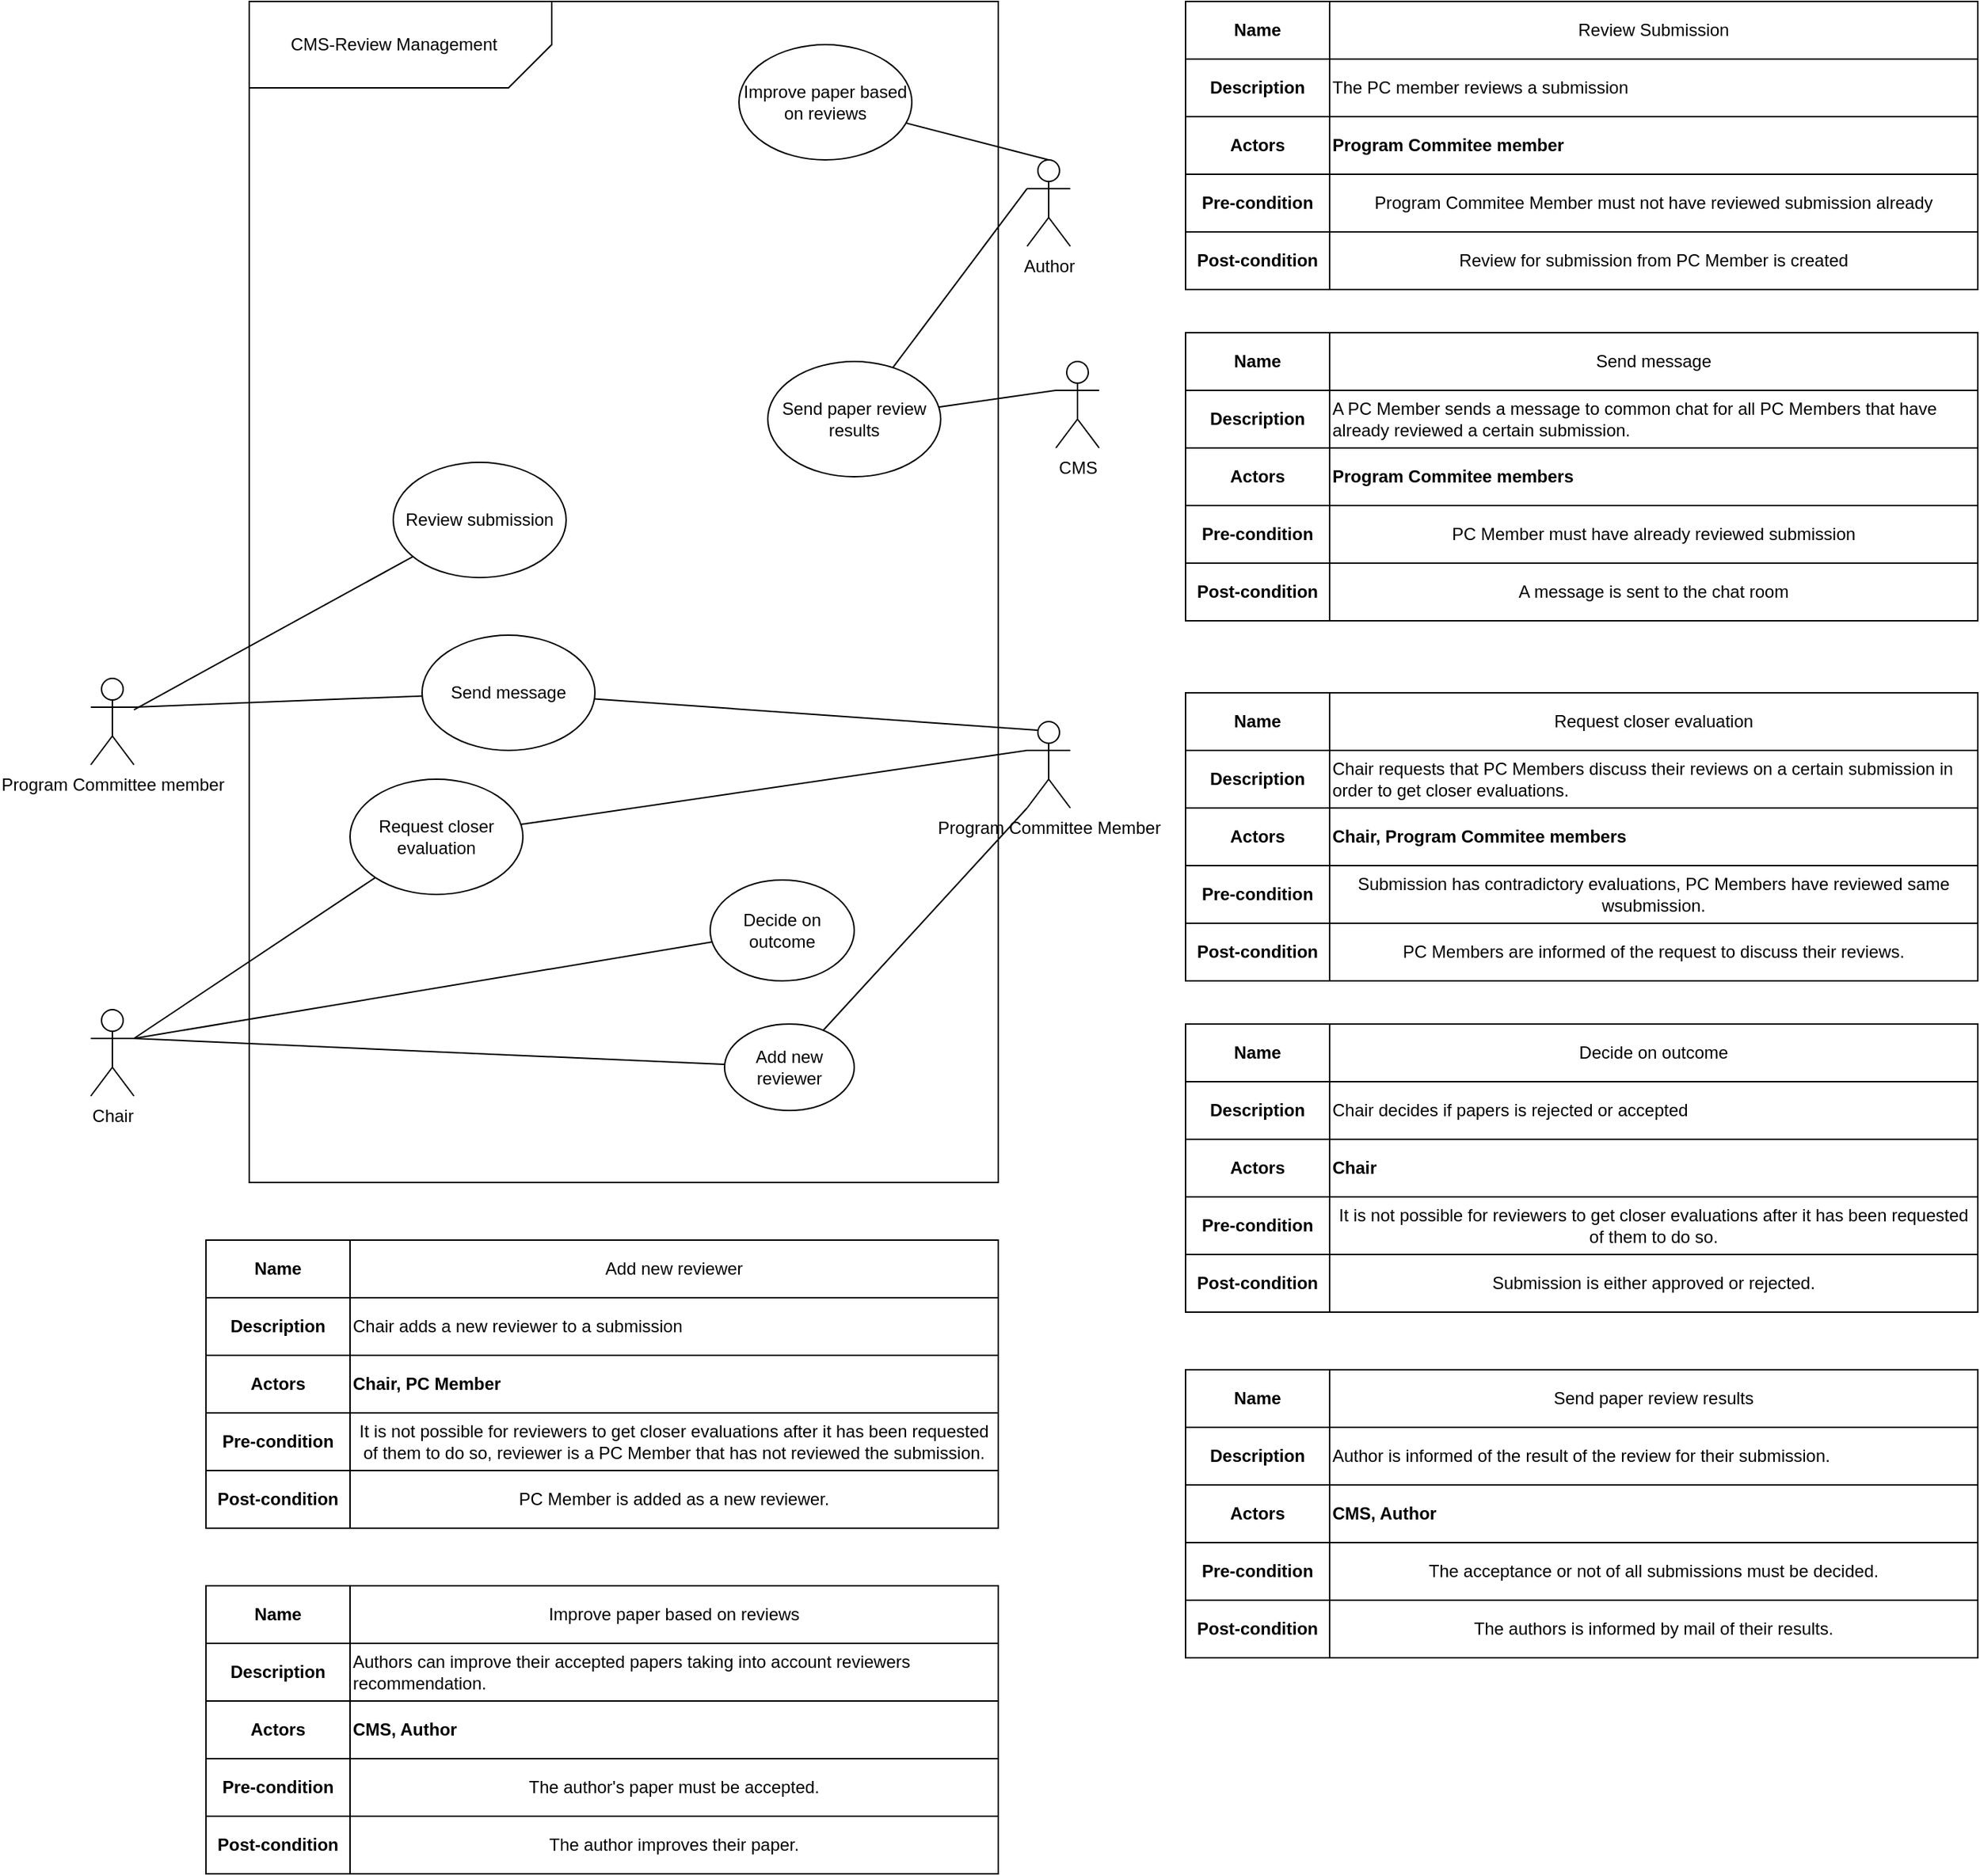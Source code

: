 <mxfile version="14.5.1" type="device"><diagram id="xhvt2LFHJjnRNs5IQC9b" name="Page-1"><mxGraphModel dx="2276" dy="2416" grid="1" gridSize="10" guides="1" tooltips="1" connect="1" arrows="1" fold="1" page="1" pageScale="1" pageWidth="850" pageHeight="1100" math="0" shadow="0"><root><mxCell id="0"/><mxCell id="1" parent="0"/><mxCell id="12" value="" style="rounded=0;whiteSpace=wrap;html=1;" parent="1" vertex="1"><mxGeometry x="220" y="-250" width="520" height="820" as="geometry"/></mxCell><mxCell id="2" value="Chair" style="shape=umlActor;verticalLabelPosition=bottom;verticalAlign=top;html=1;outlineConnect=0;" parent="1" vertex="1"><mxGeometry x="110" y="450" width="30" height="60" as="geometry"/></mxCell><mxCell id="3" value="Program Committee member" style="shape=umlActor;verticalLabelPosition=bottom;verticalAlign=top;html=1;outlineConnect=0;" parent="1" vertex="1"><mxGeometry x="110" y="220" width="30" height="60" as="geometry"/></mxCell><mxCell id="7" value="CMS" style="shape=umlActor;verticalLabelPosition=bottom;verticalAlign=top;html=1;outlineConnect=0;" parent="1" vertex="1"><mxGeometry x="780" width="30" height="60" as="geometry"/></mxCell><mxCell id="16" value="Send paper review results" style="ellipse;whiteSpace=wrap;html=1;fillColor=none;" parent="1" vertex="1"><mxGeometry x="580" width="120" height="80" as="geometry"/></mxCell><mxCell id="18" value="" style="endArrow=none;html=1;entryX=0;entryY=0.333;entryDx=0;entryDy=0;entryPerimeter=0;" parent="1" source="16" target="7" edge="1"><mxGeometry width="50" height="50" relative="1" as="geometry"><mxPoint x="1008.584" y="37.26" as="sourcePoint"/><mxPoint x="910" y="180" as="targetPoint"/></mxGeometry></mxCell><mxCell id="20" value="" style="endArrow=none;html=1;exitX=0;exitY=0.333;exitDx=0;exitDy=0;exitPerimeter=0;" parent="1" source="38" target="16" edge="1"><mxGeometry width="50" height="50" relative="1" as="geometry"><mxPoint x="410" y="540" as="sourcePoint"/><mxPoint x="460" y="490" as="targetPoint"/></mxGeometry></mxCell><mxCell id="27" value="Program Committee Member" style="shape=umlActor;verticalLabelPosition=bottom;verticalAlign=top;html=1;outlineConnect=0;" parent="1" vertex="1"><mxGeometry x="760" y="250" width="30" height="60" as="geometry"/></mxCell><mxCell id="33" value="Decide on outcome" style="ellipse;whiteSpace=wrap;html=1;fillColor=none;" parent="1" vertex="1"><mxGeometry x="540" y="360" width="100" height="70" as="geometry"/></mxCell><mxCell id="34" value="Add new reviewer" style="ellipse;whiteSpace=wrap;html=1;fillColor=none;" parent="1" vertex="1"><mxGeometry x="550" y="460" width="90" height="60" as="geometry"/></mxCell><mxCell id="38" value="Author" style="shape=umlActor;verticalLabelPosition=bottom;verticalAlign=top;html=1;outlineConnect=0;" parent="1" vertex="1"><mxGeometry x="760" y="-140" width="30" height="60" as="geometry"/></mxCell><mxCell id="45" value="" style="endArrow=none;html=1;entryX=0;entryY=1;entryDx=0;entryDy=0;entryPerimeter=0;" parent="1" source="34" target="27" edge="1"><mxGeometry width="50" height="50" relative="1" as="geometry"><mxPoint x="710" y="110" as="sourcePoint"/><mxPoint x="760" y="60" as="targetPoint"/></mxGeometry></mxCell><mxCell id="50" value="Send message" style="ellipse;whiteSpace=wrap;html=1;fillColor=none;" parent="1" vertex="1"><mxGeometry x="340" y="190" width="120" height="80" as="geometry"/></mxCell><mxCell id="51" value="" style="endArrow=none;html=1;entryX=0.25;entryY=0.1;entryDx=0;entryDy=0;entryPerimeter=0;" parent="1" source="50" target="27" edge="1"><mxGeometry width="50" height="50" relative="1" as="geometry"><mxPoint x="460" y="330" as="sourcePoint"/><mxPoint x="510" y="280" as="targetPoint"/></mxGeometry></mxCell><mxCell id="55" value="Review submission" style="ellipse;whiteSpace=wrap;html=1;fillColor=none;" parent="1" vertex="1"><mxGeometry x="320" y="70" width="120" height="80" as="geometry"/></mxCell><mxCell id="85" value="" style="shape=table;html=1;whiteSpace=wrap;startSize=0;container=1;collapsible=0;childLayout=tableLayout;" parent="1" vertex="1"><mxGeometry x="870" y="-250" width="550" height="200" as="geometry"/></mxCell><mxCell id="86" value="" style="shape=partialRectangle;html=1;whiteSpace=wrap;collapsible=0;dropTarget=0;pointerEvents=0;fillColor=none;top=0;left=0;bottom=0;right=0;points=[[0,0.5],[1,0.5]];portConstraint=eastwest;" parent="85" vertex="1"><mxGeometry width="550" height="40" as="geometry"/></mxCell><mxCell id="87" value="&lt;b&gt;Name&lt;/b&gt;" style="shape=partialRectangle;html=1;whiteSpace=wrap;connectable=0;overflow=hidden;fillColor=none;top=0;left=0;bottom=0;right=0;" parent="86" vertex="1"><mxGeometry width="100" height="40" as="geometry"/></mxCell><mxCell id="88" value="Review Submission" style="shape=partialRectangle;html=1;whiteSpace=wrap;connectable=0;overflow=hidden;fillColor=none;top=0;left=0;bottom=0;right=0;" parent="86" vertex="1"><mxGeometry x="100" width="450" height="40" as="geometry"/></mxCell><mxCell id="89" value="" style="shape=partialRectangle;html=1;whiteSpace=wrap;collapsible=0;dropTarget=0;pointerEvents=0;fillColor=none;top=0;left=0;bottom=0;right=0;points=[[0,0.5],[1,0.5]];portConstraint=eastwest;" parent="85" vertex="1"><mxGeometry y="40" width="550" height="40" as="geometry"/></mxCell><mxCell id="90" value="&lt;b&gt;Description&lt;/b&gt;" style="shape=partialRectangle;html=1;whiteSpace=wrap;connectable=0;overflow=hidden;fillColor=none;top=0;left=0;bottom=0;right=0;" parent="89" vertex="1"><mxGeometry width="100" height="40" as="geometry"/></mxCell><mxCell id="91" value="The PC member reviews a submission" style="shape=partialRectangle;html=1;whiteSpace=wrap;connectable=0;overflow=hidden;fillColor=none;top=0;left=0;bottom=0;right=0;align=left;" parent="89" vertex="1"><mxGeometry x="100" width="450" height="40" as="geometry"/></mxCell><mxCell id="92" value="" style="shape=partialRectangle;html=1;whiteSpace=wrap;collapsible=0;dropTarget=0;pointerEvents=0;fillColor=none;top=0;left=0;bottom=0;right=0;points=[[0,0.5],[1,0.5]];portConstraint=eastwest;" parent="85" vertex="1"><mxGeometry y="80" width="550" height="40" as="geometry"/></mxCell><mxCell id="93" value="&lt;b&gt;Actors&lt;/b&gt;" style="shape=partialRectangle;html=1;whiteSpace=wrap;connectable=0;overflow=hidden;fillColor=none;top=0;left=0;bottom=0;right=0;" parent="92" vertex="1"><mxGeometry width="100" height="40" as="geometry"/></mxCell><mxCell id="94" value="&lt;b&gt;Program Commitee member&lt;/b&gt;" style="shape=partialRectangle;html=1;whiteSpace=wrap;connectable=0;overflow=hidden;fillColor=none;top=0;left=0;bottom=0;right=0;align=left;" parent="92" vertex="1"><mxGeometry x="100" width="450" height="40" as="geometry"/></mxCell><mxCell id="95" value="" style="shape=partialRectangle;html=1;whiteSpace=wrap;collapsible=0;dropTarget=0;pointerEvents=0;fillColor=none;top=0;left=0;bottom=0;right=0;points=[[0,0.5],[1,0.5]];portConstraint=eastwest;" parent="85" vertex="1"><mxGeometry y="120" width="550" height="40" as="geometry"/></mxCell><mxCell id="96" value="&lt;b&gt;Pre-condition&lt;/b&gt;" style="shape=partialRectangle;html=1;whiteSpace=wrap;connectable=0;overflow=hidden;fillColor=none;top=0;left=0;bottom=0;right=0;" parent="95" vertex="1"><mxGeometry width="100" height="40" as="geometry"/></mxCell><mxCell id="97" value="Program Commitee Member must not have reviewed submission already" style="shape=partialRectangle;html=1;whiteSpace=wrap;connectable=0;overflow=hidden;fillColor=none;top=0;left=0;bottom=0;right=0;" parent="95" vertex="1"><mxGeometry x="100" width="450" height="40" as="geometry"/></mxCell><mxCell id="98" value="" style="shape=partialRectangle;html=1;whiteSpace=wrap;collapsible=0;dropTarget=0;pointerEvents=0;fillColor=none;top=0;left=0;bottom=0;right=0;points=[[0,0.5],[1,0.5]];portConstraint=eastwest;" parent="85" vertex="1"><mxGeometry y="160" width="550" height="40" as="geometry"/></mxCell><mxCell id="99" value="&lt;b&gt;Post-condition&lt;/b&gt;" style="shape=partialRectangle;html=1;whiteSpace=wrap;connectable=0;overflow=hidden;fillColor=none;top=0;left=0;bottom=0;right=0;" parent="98" vertex="1"><mxGeometry width="100" height="40" as="geometry"/></mxCell><mxCell id="100" value="Review for submission from PC Member is created" style="shape=partialRectangle;html=1;whiteSpace=wrap;connectable=0;overflow=hidden;fillColor=none;top=0;left=0;bottom=0;right=0;" parent="98" vertex="1"><mxGeometry x="100" width="450" height="40" as="geometry"/></mxCell><mxCell id="102" value="" style="shape=card;whiteSpace=wrap;html=1;rotation=-180;" parent="1" vertex="1"><mxGeometry x="220" y="-250" width="210" height="60" as="geometry"/></mxCell><mxCell id="104" value="CMS-Review Management" style="text;html=1;align=center;verticalAlign=middle;resizable=0;points=[];autosize=1;" parent="1" vertex="1"><mxGeometry x="240" y="-230" width="160" height="20" as="geometry"/></mxCell><mxCell id="117" value="Improve paper based on reviews" style="ellipse;whiteSpace=wrap;html=1;fillColor=none;" parent="1" vertex="1"><mxGeometry x="560" y="-220" width="120" height="80" as="geometry"/></mxCell><mxCell id="118" value="" style="endArrow=none;html=1;exitX=0.5;exitY=0;exitDx=0;exitDy=0;exitPerimeter=0;" parent="1" source="38" target="117" edge="1"><mxGeometry width="50" height="50" relative="1" as="geometry"><mxPoint x="1180" y="-170" as="sourcePoint"/><mxPoint x="1230" y="-220" as="targetPoint"/></mxGeometry></mxCell><mxCell id="XWLQjj6XnJCJeIcwNQga-119" value="" style="endArrow=none;html=1;exitX=1;exitY=0.333;exitDx=0;exitDy=0;exitPerimeter=0;" edge="1" parent="1" source="2" target="33"><mxGeometry width="50" height="50" relative="1" as="geometry"><mxPoint x="160" y="420" as="sourcePoint"/><mxPoint x="210" y="370" as="targetPoint"/></mxGeometry></mxCell><mxCell id="XWLQjj6XnJCJeIcwNQga-120" value="" style="endArrow=none;html=1;" edge="1" parent="1" target="34"><mxGeometry width="50" height="50" relative="1" as="geometry"><mxPoint x="140" y="470" as="sourcePoint"/><mxPoint x="210" y="550" as="targetPoint"/></mxGeometry></mxCell><mxCell id="XWLQjj6XnJCJeIcwNQga-121" value="" style="endArrow=none;html=1;exitX=1;exitY=0.333;exitDx=0;exitDy=0;exitPerimeter=0;" edge="1" parent="1" source="3" target="50"><mxGeometry width="50" height="50" relative="1" as="geometry"><mxPoint x="140" y="190" as="sourcePoint"/><mxPoint x="190" y="140" as="targetPoint"/></mxGeometry></mxCell><mxCell id="XWLQjj6XnJCJeIcwNQga-122" value="" style="endArrow=none;html=1;" edge="1" parent="1" source="3" target="55"><mxGeometry width="50" height="50" relative="1" as="geometry"><mxPoint x="100" y="150" as="sourcePoint"/><mxPoint x="150" y="100" as="targetPoint"/></mxGeometry></mxCell><mxCell id="XWLQjj6XnJCJeIcwNQga-126" value="Request closer evaluation" style="ellipse;whiteSpace=wrap;html=1;fillColor=none;" vertex="1" parent="1"><mxGeometry x="290" y="290" width="120" height="80" as="geometry"/></mxCell><mxCell id="XWLQjj6XnJCJeIcwNQga-127" value="" style="endArrow=none;html=1;" edge="1" parent="1" source="2" target="XWLQjj6XnJCJeIcwNQga-126"><mxGeometry width="50" height="50" relative="1" as="geometry"><mxPoint x="140" y="100" as="sourcePoint"/><mxPoint x="190" y="50" as="targetPoint"/></mxGeometry></mxCell><mxCell id="XWLQjj6XnJCJeIcwNQga-128" value="" style="endArrow=none;html=1;entryX=0;entryY=0.333;entryDx=0;entryDy=0;entryPerimeter=0;" edge="1" parent="1" source="XWLQjj6XnJCJeIcwNQga-126" target="27"><mxGeometry width="50" height="50" relative="1" as="geometry"><mxPoint x="90" y="10" as="sourcePoint"/><mxPoint x="140" y="-40" as="targetPoint"/></mxGeometry></mxCell><mxCell id="XWLQjj6XnJCJeIcwNQga-129" value="" style="shape=table;html=1;whiteSpace=wrap;startSize=0;container=1;collapsible=0;childLayout=tableLayout;" vertex="1" parent="1"><mxGeometry x="870" y="-20" width="550" height="200" as="geometry"/></mxCell><mxCell id="XWLQjj6XnJCJeIcwNQga-130" value="" style="shape=partialRectangle;html=1;whiteSpace=wrap;collapsible=0;dropTarget=0;pointerEvents=0;fillColor=none;top=0;left=0;bottom=0;right=0;points=[[0,0.5],[1,0.5]];portConstraint=eastwest;" vertex="1" parent="XWLQjj6XnJCJeIcwNQga-129"><mxGeometry width="550" height="40" as="geometry"/></mxCell><mxCell id="XWLQjj6XnJCJeIcwNQga-131" value="&lt;b&gt;Name&lt;/b&gt;" style="shape=partialRectangle;html=1;whiteSpace=wrap;connectable=0;overflow=hidden;fillColor=none;top=0;left=0;bottom=0;right=0;" vertex="1" parent="XWLQjj6XnJCJeIcwNQga-130"><mxGeometry width="100" height="40" as="geometry"/></mxCell><mxCell id="XWLQjj6XnJCJeIcwNQga-132" value="Send message" style="shape=partialRectangle;html=1;whiteSpace=wrap;connectable=0;overflow=hidden;fillColor=none;top=0;left=0;bottom=0;right=0;" vertex="1" parent="XWLQjj6XnJCJeIcwNQga-130"><mxGeometry x="100" width="450" height="40" as="geometry"/></mxCell><mxCell id="XWLQjj6XnJCJeIcwNQga-133" value="" style="shape=partialRectangle;html=1;whiteSpace=wrap;collapsible=0;dropTarget=0;pointerEvents=0;fillColor=none;top=0;left=0;bottom=0;right=0;points=[[0,0.5],[1,0.5]];portConstraint=eastwest;" vertex="1" parent="XWLQjj6XnJCJeIcwNQga-129"><mxGeometry y="40" width="550" height="40" as="geometry"/></mxCell><mxCell id="XWLQjj6XnJCJeIcwNQga-134" value="&lt;b&gt;Description&lt;/b&gt;" style="shape=partialRectangle;html=1;whiteSpace=wrap;connectable=0;overflow=hidden;fillColor=none;top=0;left=0;bottom=0;right=0;" vertex="1" parent="XWLQjj6XnJCJeIcwNQga-133"><mxGeometry width="100" height="40" as="geometry"/></mxCell><mxCell id="XWLQjj6XnJCJeIcwNQga-135" value="A PC Member sends a message to common chat for all PC Members that have already reviewed a certain submission." style="shape=partialRectangle;html=1;whiteSpace=wrap;connectable=0;overflow=hidden;fillColor=none;top=0;left=0;bottom=0;right=0;align=left;" vertex="1" parent="XWLQjj6XnJCJeIcwNQga-133"><mxGeometry x="100" width="450" height="40" as="geometry"/></mxCell><mxCell id="XWLQjj6XnJCJeIcwNQga-136" value="" style="shape=partialRectangle;html=1;whiteSpace=wrap;collapsible=0;dropTarget=0;pointerEvents=0;fillColor=none;top=0;left=0;bottom=0;right=0;points=[[0,0.5],[1,0.5]];portConstraint=eastwest;" vertex="1" parent="XWLQjj6XnJCJeIcwNQga-129"><mxGeometry y="80" width="550" height="40" as="geometry"/></mxCell><mxCell id="XWLQjj6XnJCJeIcwNQga-137" value="&lt;b&gt;Actors&lt;/b&gt;" style="shape=partialRectangle;html=1;whiteSpace=wrap;connectable=0;overflow=hidden;fillColor=none;top=0;left=0;bottom=0;right=0;" vertex="1" parent="XWLQjj6XnJCJeIcwNQga-136"><mxGeometry width="100" height="40" as="geometry"/></mxCell><mxCell id="XWLQjj6XnJCJeIcwNQga-138" value="&lt;b&gt;Program Commitee members&lt;/b&gt;" style="shape=partialRectangle;html=1;whiteSpace=wrap;connectable=0;overflow=hidden;fillColor=none;top=0;left=0;bottom=0;right=0;align=left;" vertex="1" parent="XWLQjj6XnJCJeIcwNQga-136"><mxGeometry x="100" width="450" height="40" as="geometry"/></mxCell><mxCell id="XWLQjj6XnJCJeIcwNQga-139" value="" style="shape=partialRectangle;html=1;whiteSpace=wrap;collapsible=0;dropTarget=0;pointerEvents=0;fillColor=none;top=0;left=0;bottom=0;right=0;points=[[0,0.5],[1,0.5]];portConstraint=eastwest;" vertex="1" parent="XWLQjj6XnJCJeIcwNQga-129"><mxGeometry y="120" width="550" height="40" as="geometry"/></mxCell><mxCell id="XWLQjj6XnJCJeIcwNQga-140" value="&lt;b&gt;Pre-condition&lt;/b&gt;" style="shape=partialRectangle;html=1;whiteSpace=wrap;connectable=0;overflow=hidden;fillColor=none;top=0;left=0;bottom=0;right=0;" vertex="1" parent="XWLQjj6XnJCJeIcwNQga-139"><mxGeometry width="100" height="40" as="geometry"/></mxCell><mxCell id="XWLQjj6XnJCJeIcwNQga-141" value="PC Member must have already reviewed submission" style="shape=partialRectangle;html=1;whiteSpace=wrap;connectable=0;overflow=hidden;fillColor=none;top=0;left=0;bottom=0;right=0;" vertex="1" parent="XWLQjj6XnJCJeIcwNQga-139"><mxGeometry x="100" width="450" height="40" as="geometry"/></mxCell><mxCell id="XWLQjj6XnJCJeIcwNQga-142" value="" style="shape=partialRectangle;html=1;whiteSpace=wrap;collapsible=0;dropTarget=0;pointerEvents=0;fillColor=none;top=0;left=0;bottom=0;right=0;points=[[0,0.5],[1,0.5]];portConstraint=eastwest;" vertex="1" parent="XWLQjj6XnJCJeIcwNQga-129"><mxGeometry y="160" width="550" height="40" as="geometry"/></mxCell><mxCell id="XWLQjj6XnJCJeIcwNQga-143" value="&lt;b&gt;Post-condition&lt;/b&gt;" style="shape=partialRectangle;html=1;whiteSpace=wrap;connectable=0;overflow=hidden;fillColor=none;top=0;left=0;bottom=0;right=0;" vertex="1" parent="XWLQjj6XnJCJeIcwNQga-142"><mxGeometry width="100" height="40" as="geometry"/></mxCell><mxCell id="XWLQjj6XnJCJeIcwNQga-144" value="A message is sent to the chat room" style="shape=partialRectangle;html=1;whiteSpace=wrap;connectable=0;overflow=hidden;fillColor=none;top=0;left=0;bottom=0;right=0;" vertex="1" parent="XWLQjj6XnJCJeIcwNQga-142"><mxGeometry x="100" width="450" height="40" as="geometry"/></mxCell><mxCell id="XWLQjj6XnJCJeIcwNQga-146" value="" style="shape=table;html=1;whiteSpace=wrap;startSize=0;container=1;collapsible=0;childLayout=tableLayout;" vertex="1" parent="1"><mxGeometry x="870" y="230" width="550" height="200" as="geometry"/></mxCell><mxCell id="XWLQjj6XnJCJeIcwNQga-147" value="" style="shape=partialRectangle;html=1;whiteSpace=wrap;collapsible=0;dropTarget=0;pointerEvents=0;fillColor=none;top=0;left=0;bottom=0;right=0;points=[[0,0.5],[1,0.5]];portConstraint=eastwest;" vertex="1" parent="XWLQjj6XnJCJeIcwNQga-146"><mxGeometry width="550" height="40" as="geometry"/></mxCell><mxCell id="XWLQjj6XnJCJeIcwNQga-148" value="&lt;b&gt;Name&lt;/b&gt;" style="shape=partialRectangle;html=1;whiteSpace=wrap;connectable=0;overflow=hidden;fillColor=none;top=0;left=0;bottom=0;right=0;" vertex="1" parent="XWLQjj6XnJCJeIcwNQga-147"><mxGeometry width="100" height="40" as="geometry"/></mxCell><mxCell id="XWLQjj6XnJCJeIcwNQga-149" value="Request closer evaluation" style="shape=partialRectangle;html=1;whiteSpace=wrap;connectable=0;overflow=hidden;fillColor=none;top=0;left=0;bottom=0;right=0;" vertex="1" parent="XWLQjj6XnJCJeIcwNQga-147"><mxGeometry x="100" width="450" height="40" as="geometry"/></mxCell><mxCell id="XWLQjj6XnJCJeIcwNQga-150" value="" style="shape=partialRectangle;html=1;whiteSpace=wrap;collapsible=0;dropTarget=0;pointerEvents=0;fillColor=none;top=0;left=0;bottom=0;right=0;points=[[0,0.5],[1,0.5]];portConstraint=eastwest;" vertex="1" parent="XWLQjj6XnJCJeIcwNQga-146"><mxGeometry y="40" width="550" height="40" as="geometry"/></mxCell><mxCell id="XWLQjj6XnJCJeIcwNQga-151" value="&lt;b&gt;Description&lt;/b&gt;" style="shape=partialRectangle;html=1;whiteSpace=wrap;connectable=0;overflow=hidden;fillColor=none;top=0;left=0;bottom=0;right=0;" vertex="1" parent="XWLQjj6XnJCJeIcwNQga-150"><mxGeometry width="100" height="40" as="geometry"/></mxCell><mxCell id="XWLQjj6XnJCJeIcwNQga-152" value="Chair requests that PC Members discuss their reviews on a certain submission in order to get closer evaluations." style="shape=partialRectangle;html=1;whiteSpace=wrap;connectable=0;overflow=hidden;fillColor=none;top=0;left=0;bottom=0;right=0;align=left;" vertex="1" parent="XWLQjj6XnJCJeIcwNQga-150"><mxGeometry x="100" width="450" height="40" as="geometry"/></mxCell><mxCell id="XWLQjj6XnJCJeIcwNQga-153" value="" style="shape=partialRectangle;html=1;whiteSpace=wrap;collapsible=0;dropTarget=0;pointerEvents=0;fillColor=none;top=0;left=0;bottom=0;right=0;points=[[0,0.5],[1,0.5]];portConstraint=eastwest;" vertex="1" parent="XWLQjj6XnJCJeIcwNQga-146"><mxGeometry y="80" width="550" height="40" as="geometry"/></mxCell><mxCell id="XWLQjj6XnJCJeIcwNQga-154" value="&lt;b&gt;Actors&lt;/b&gt;" style="shape=partialRectangle;html=1;whiteSpace=wrap;connectable=0;overflow=hidden;fillColor=none;top=0;left=0;bottom=0;right=0;" vertex="1" parent="XWLQjj6XnJCJeIcwNQga-153"><mxGeometry width="100" height="40" as="geometry"/></mxCell><mxCell id="XWLQjj6XnJCJeIcwNQga-155" value="&lt;b&gt;Chair, Program Commitee members&lt;/b&gt;" style="shape=partialRectangle;html=1;whiteSpace=wrap;connectable=0;overflow=hidden;fillColor=none;top=0;left=0;bottom=0;right=0;align=left;" vertex="1" parent="XWLQjj6XnJCJeIcwNQga-153"><mxGeometry x="100" width="450" height="40" as="geometry"/></mxCell><mxCell id="XWLQjj6XnJCJeIcwNQga-156" value="" style="shape=partialRectangle;html=1;whiteSpace=wrap;collapsible=0;dropTarget=0;pointerEvents=0;fillColor=none;top=0;left=0;bottom=0;right=0;points=[[0,0.5],[1,0.5]];portConstraint=eastwest;" vertex="1" parent="XWLQjj6XnJCJeIcwNQga-146"><mxGeometry y="120" width="550" height="40" as="geometry"/></mxCell><mxCell id="XWLQjj6XnJCJeIcwNQga-157" value="&lt;b&gt;Pre-condition&lt;/b&gt;" style="shape=partialRectangle;html=1;whiteSpace=wrap;connectable=0;overflow=hidden;fillColor=none;top=0;left=0;bottom=0;right=0;" vertex="1" parent="XWLQjj6XnJCJeIcwNQga-156"><mxGeometry width="100" height="40" as="geometry"/></mxCell><mxCell id="XWLQjj6XnJCJeIcwNQga-158" value="Submission has contradictory evaluations, PC Members have reviewed same wsubmission." style="shape=partialRectangle;html=1;whiteSpace=wrap;connectable=0;overflow=hidden;fillColor=none;top=0;left=0;bottom=0;right=0;" vertex="1" parent="XWLQjj6XnJCJeIcwNQga-156"><mxGeometry x="100" width="450" height="40" as="geometry"/></mxCell><mxCell id="XWLQjj6XnJCJeIcwNQga-159" value="" style="shape=partialRectangle;html=1;whiteSpace=wrap;collapsible=0;dropTarget=0;pointerEvents=0;fillColor=none;top=0;left=0;bottom=0;right=0;points=[[0,0.5],[1,0.5]];portConstraint=eastwest;" vertex="1" parent="XWLQjj6XnJCJeIcwNQga-146"><mxGeometry y="160" width="550" height="40" as="geometry"/></mxCell><mxCell id="XWLQjj6XnJCJeIcwNQga-160" value="&lt;b&gt;Post-condition&lt;/b&gt;" style="shape=partialRectangle;html=1;whiteSpace=wrap;connectable=0;overflow=hidden;fillColor=none;top=0;left=0;bottom=0;right=0;" vertex="1" parent="XWLQjj6XnJCJeIcwNQga-159"><mxGeometry width="100" height="40" as="geometry"/></mxCell><mxCell id="XWLQjj6XnJCJeIcwNQga-161" value="PC Members are informed of the request to discuss their reviews." style="shape=partialRectangle;html=1;whiteSpace=wrap;connectable=0;overflow=hidden;fillColor=none;top=0;left=0;bottom=0;right=0;" vertex="1" parent="XWLQjj6XnJCJeIcwNQga-159"><mxGeometry x="100" width="450" height="40" as="geometry"/></mxCell><mxCell id="XWLQjj6XnJCJeIcwNQga-165" value="" style="shape=table;html=1;whiteSpace=wrap;startSize=0;container=1;collapsible=0;childLayout=tableLayout;" vertex="1" parent="1"><mxGeometry x="870" y="460" width="550" height="200" as="geometry"/></mxCell><mxCell id="XWLQjj6XnJCJeIcwNQga-166" value="" style="shape=partialRectangle;html=1;whiteSpace=wrap;collapsible=0;dropTarget=0;pointerEvents=0;fillColor=none;top=0;left=0;bottom=0;right=0;points=[[0,0.5],[1,0.5]];portConstraint=eastwest;" vertex="1" parent="XWLQjj6XnJCJeIcwNQga-165"><mxGeometry width="550" height="40" as="geometry"/></mxCell><mxCell id="XWLQjj6XnJCJeIcwNQga-167" value="&lt;b&gt;Name&lt;/b&gt;" style="shape=partialRectangle;html=1;whiteSpace=wrap;connectable=0;overflow=hidden;fillColor=none;top=0;left=0;bottom=0;right=0;" vertex="1" parent="XWLQjj6XnJCJeIcwNQga-166"><mxGeometry width="100" height="40" as="geometry"/></mxCell><mxCell id="XWLQjj6XnJCJeIcwNQga-168" value="Decide on outcome" style="shape=partialRectangle;html=1;whiteSpace=wrap;connectable=0;overflow=hidden;fillColor=none;top=0;left=0;bottom=0;right=0;" vertex="1" parent="XWLQjj6XnJCJeIcwNQga-166"><mxGeometry x="100" width="450" height="40" as="geometry"/></mxCell><mxCell id="XWLQjj6XnJCJeIcwNQga-169" value="" style="shape=partialRectangle;html=1;whiteSpace=wrap;collapsible=0;dropTarget=0;pointerEvents=0;fillColor=none;top=0;left=0;bottom=0;right=0;points=[[0,0.5],[1,0.5]];portConstraint=eastwest;" vertex="1" parent="XWLQjj6XnJCJeIcwNQga-165"><mxGeometry y="40" width="550" height="40" as="geometry"/></mxCell><mxCell id="XWLQjj6XnJCJeIcwNQga-170" value="&lt;b&gt;Description&lt;/b&gt;" style="shape=partialRectangle;html=1;whiteSpace=wrap;connectable=0;overflow=hidden;fillColor=none;top=0;left=0;bottom=0;right=0;" vertex="1" parent="XWLQjj6XnJCJeIcwNQga-169"><mxGeometry width="100" height="40" as="geometry"/></mxCell><mxCell id="XWLQjj6XnJCJeIcwNQga-171" value="Chair decides if papers is rejected or accepted" style="shape=partialRectangle;html=1;whiteSpace=wrap;connectable=0;overflow=hidden;fillColor=none;top=0;left=0;bottom=0;right=0;align=left;" vertex="1" parent="XWLQjj6XnJCJeIcwNQga-169"><mxGeometry x="100" width="450" height="40" as="geometry"/></mxCell><mxCell id="XWLQjj6XnJCJeIcwNQga-172" value="" style="shape=partialRectangle;html=1;whiteSpace=wrap;collapsible=0;dropTarget=0;pointerEvents=0;fillColor=none;top=0;left=0;bottom=0;right=0;points=[[0,0.5],[1,0.5]];portConstraint=eastwest;" vertex="1" parent="XWLQjj6XnJCJeIcwNQga-165"><mxGeometry y="80" width="550" height="40" as="geometry"/></mxCell><mxCell id="XWLQjj6XnJCJeIcwNQga-173" value="&lt;b&gt;Actors&lt;/b&gt;" style="shape=partialRectangle;html=1;whiteSpace=wrap;connectable=0;overflow=hidden;fillColor=none;top=0;left=0;bottom=0;right=0;" vertex="1" parent="XWLQjj6XnJCJeIcwNQga-172"><mxGeometry width="100" height="40" as="geometry"/></mxCell><mxCell id="XWLQjj6XnJCJeIcwNQga-174" value="&lt;b&gt;Chair&lt;/b&gt;" style="shape=partialRectangle;html=1;whiteSpace=wrap;connectable=0;overflow=hidden;fillColor=none;top=0;left=0;bottom=0;right=0;align=left;" vertex="1" parent="XWLQjj6XnJCJeIcwNQga-172"><mxGeometry x="100" width="450" height="40" as="geometry"/></mxCell><mxCell id="XWLQjj6XnJCJeIcwNQga-175" value="" style="shape=partialRectangle;html=1;whiteSpace=wrap;collapsible=0;dropTarget=0;pointerEvents=0;fillColor=none;top=0;left=0;bottom=0;right=0;points=[[0,0.5],[1,0.5]];portConstraint=eastwest;" vertex="1" parent="XWLQjj6XnJCJeIcwNQga-165"><mxGeometry y="120" width="550" height="40" as="geometry"/></mxCell><mxCell id="XWLQjj6XnJCJeIcwNQga-176" value="&lt;b&gt;Pre-condition&lt;/b&gt;" style="shape=partialRectangle;html=1;whiteSpace=wrap;connectable=0;overflow=hidden;fillColor=none;top=0;left=0;bottom=0;right=0;" vertex="1" parent="XWLQjj6XnJCJeIcwNQga-175"><mxGeometry width="100" height="40" as="geometry"/></mxCell><mxCell id="XWLQjj6XnJCJeIcwNQga-177" value="It is not possible for reviewers to get closer evaluations after it has been requested of them to do so." style="shape=partialRectangle;html=1;whiteSpace=wrap;connectable=0;overflow=hidden;fillColor=none;top=0;left=0;bottom=0;right=0;" vertex="1" parent="XWLQjj6XnJCJeIcwNQga-175"><mxGeometry x="100" width="450" height="40" as="geometry"/></mxCell><mxCell id="XWLQjj6XnJCJeIcwNQga-178" value="" style="shape=partialRectangle;html=1;whiteSpace=wrap;collapsible=0;dropTarget=0;pointerEvents=0;fillColor=none;top=0;left=0;bottom=0;right=0;points=[[0,0.5],[1,0.5]];portConstraint=eastwest;" vertex="1" parent="XWLQjj6XnJCJeIcwNQga-165"><mxGeometry y="160" width="550" height="40" as="geometry"/></mxCell><mxCell id="XWLQjj6XnJCJeIcwNQga-179" value="&lt;b&gt;Post-condition&lt;/b&gt;" style="shape=partialRectangle;html=1;whiteSpace=wrap;connectable=0;overflow=hidden;fillColor=none;top=0;left=0;bottom=0;right=0;" vertex="1" parent="XWLQjj6XnJCJeIcwNQga-178"><mxGeometry width="100" height="40" as="geometry"/></mxCell><mxCell id="XWLQjj6XnJCJeIcwNQga-180" value="Submission is either approved or rejected." style="shape=partialRectangle;html=1;whiteSpace=wrap;connectable=0;overflow=hidden;fillColor=none;top=0;left=0;bottom=0;right=0;" vertex="1" parent="XWLQjj6XnJCJeIcwNQga-178"><mxGeometry x="100" width="450" height="40" as="geometry"/></mxCell><mxCell id="XWLQjj6XnJCJeIcwNQga-181" value="" style="shape=table;html=1;whiteSpace=wrap;startSize=0;container=1;collapsible=0;childLayout=tableLayout;" vertex="1" parent="1"><mxGeometry x="190" y="610" width="550" height="200" as="geometry"/></mxCell><mxCell id="XWLQjj6XnJCJeIcwNQga-182" value="" style="shape=partialRectangle;html=1;whiteSpace=wrap;collapsible=0;dropTarget=0;pointerEvents=0;fillColor=none;top=0;left=0;bottom=0;right=0;points=[[0,0.5],[1,0.5]];portConstraint=eastwest;" vertex="1" parent="XWLQjj6XnJCJeIcwNQga-181"><mxGeometry width="550" height="40" as="geometry"/></mxCell><mxCell id="XWLQjj6XnJCJeIcwNQga-183" value="&lt;b&gt;Name&lt;/b&gt;" style="shape=partialRectangle;html=1;whiteSpace=wrap;connectable=0;overflow=hidden;fillColor=none;top=0;left=0;bottom=0;right=0;" vertex="1" parent="XWLQjj6XnJCJeIcwNQga-182"><mxGeometry width="100" height="40" as="geometry"/></mxCell><mxCell id="XWLQjj6XnJCJeIcwNQga-184" value="Add new reviewer" style="shape=partialRectangle;html=1;whiteSpace=wrap;connectable=0;overflow=hidden;fillColor=none;top=0;left=0;bottom=0;right=0;" vertex="1" parent="XWLQjj6XnJCJeIcwNQga-182"><mxGeometry x="100" width="450" height="40" as="geometry"/></mxCell><mxCell id="XWLQjj6XnJCJeIcwNQga-185" value="" style="shape=partialRectangle;html=1;whiteSpace=wrap;collapsible=0;dropTarget=0;pointerEvents=0;fillColor=none;top=0;left=0;bottom=0;right=0;points=[[0,0.5],[1,0.5]];portConstraint=eastwest;" vertex="1" parent="XWLQjj6XnJCJeIcwNQga-181"><mxGeometry y="40" width="550" height="40" as="geometry"/></mxCell><mxCell id="XWLQjj6XnJCJeIcwNQga-186" value="&lt;b&gt;Description&lt;/b&gt;" style="shape=partialRectangle;html=1;whiteSpace=wrap;connectable=0;overflow=hidden;fillColor=none;top=0;left=0;bottom=0;right=0;" vertex="1" parent="XWLQjj6XnJCJeIcwNQga-185"><mxGeometry width="100" height="40" as="geometry"/></mxCell><mxCell id="XWLQjj6XnJCJeIcwNQga-187" value="Chair adds a new reviewer to a submission" style="shape=partialRectangle;html=1;whiteSpace=wrap;connectable=0;overflow=hidden;fillColor=none;top=0;left=0;bottom=0;right=0;align=left;" vertex="1" parent="XWLQjj6XnJCJeIcwNQga-185"><mxGeometry x="100" width="450" height="40" as="geometry"/></mxCell><mxCell id="XWLQjj6XnJCJeIcwNQga-188" value="" style="shape=partialRectangle;html=1;whiteSpace=wrap;collapsible=0;dropTarget=0;pointerEvents=0;fillColor=none;top=0;left=0;bottom=0;right=0;points=[[0,0.5],[1,0.5]];portConstraint=eastwest;" vertex="1" parent="XWLQjj6XnJCJeIcwNQga-181"><mxGeometry y="80" width="550" height="40" as="geometry"/></mxCell><mxCell id="XWLQjj6XnJCJeIcwNQga-189" value="&lt;b&gt;Actors&lt;/b&gt;" style="shape=partialRectangle;html=1;whiteSpace=wrap;connectable=0;overflow=hidden;fillColor=none;top=0;left=0;bottom=0;right=0;" vertex="1" parent="XWLQjj6XnJCJeIcwNQga-188"><mxGeometry width="100" height="40" as="geometry"/></mxCell><mxCell id="XWLQjj6XnJCJeIcwNQga-190" value="&lt;b&gt;Chair, PC Member&lt;/b&gt;" style="shape=partialRectangle;html=1;whiteSpace=wrap;connectable=0;overflow=hidden;fillColor=none;top=0;left=0;bottom=0;right=0;align=left;" vertex="1" parent="XWLQjj6XnJCJeIcwNQga-188"><mxGeometry x="100" width="450" height="40" as="geometry"/></mxCell><mxCell id="XWLQjj6XnJCJeIcwNQga-191" value="" style="shape=partialRectangle;html=1;whiteSpace=wrap;collapsible=0;dropTarget=0;pointerEvents=0;fillColor=none;top=0;left=0;bottom=0;right=0;points=[[0,0.5],[1,0.5]];portConstraint=eastwest;" vertex="1" parent="XWLQjj6XnJCJeIcwNQga-181"><mxGeometry y="120" width="550" height="40" as="geometry"/></mxCell><mxCell id="XWLQjj6XnJCJeIcwNQga-192" value="&lt;b&gt;Pre-condition&lt;/b&gt;" style="shape=partialRectangle;html=1;whiteSpace=wrap;connectable=0;overflow=hidden;fillColor=none;top=0;left=0;bottom=0;right=0;" vertex="1" parent="XWLQjj6XnJCJeIcwNQga-191"><mxGeometry width="100" height="40" as="geometry"/></mxCell><mxCell id="XWLQjj6XnJCJeIcwNQga-193" value="&lt;span&gt;It is not possible for reviewers to get closer evaluations after it has been requested of them to do so, reviewer is a PC Member that has not reviewed the submission.&lt;/span&gt;" style="shape=partialRectangle;html=1;whiteSpace=wrap;connectable=0;overflow=hidden;fillColor=none;top=0;left=0;bottom=0;right=0;" vertex="1" parent="XWLQjj6XnJCJeIcwNQga-191"><mxGeometry x="100" width="450" height="40" as="geometry"/></mxCell><mxCell id="XWLQjj6XnJCJeIcwNQga-194" value="" style="shape=partialRectangle;html=1;whiteSpace=wrap;collapsible=0;dropTarget=0;pointerEvents=0;fillColor=none;top=0;left=0;bottom=0;right=0;points=[[0,0.5],[1,0.5]];portConstraint=eastwest;" vertex="1" parent="XWLQjj6XnJCJeIcwNQga-181"><mxGeometry y="160" width="550" height="40" as="geometry"/></mxCell><mxCell id="XWLQjj6XnJCJeIcwNQga-195" value="&lt;b&gt;Post-condition&lt;/b&gt;" style="shape=partialRectangle;html=1;whiteSpace=wrap;connectable=0;overflow=hidden;fillColor=none;top=0;left=0;bottom=0;right=0;" vertex="1" parent="XWLQjj6XnJCJeIcwNQga-194"><mxGeometry width="100" height="40" as="geometry"/></mxCell><mxCell id="XWLQjj6XnJCJeIcwNQga-196" value="PC Member is added as a new reviewer." style="shape=partialRectangle;html=1;whiteSpace=wrap;connectable=0;overflow=hidden;fillColor=none;top=0;left=0;bottom=0;right=0;" vertex="1" parent="XWLQjj6XnJCJeIcwNQga-194"><mxGeometry x="100" width="450" height="40" as="geometry"/></mxCell><mxCell id="XWLQjj6XnJCJeIcwNQga-213" value="" style="shape=table;html=1;whiteSpace=wrap;startSize=0;container=1;collapsible=0;childLayout=tableLayout;" vertex="1" parent="1"><mxGeometry x="870" y="700" width="550" height="200" as="geometry"/></mxCell><mxCell id="XWLQjj6XnJCJeIcwNQga-214" value="" style="shape=partialRectangle;html=1;whiteSpace=wrap;collapsible=0;dropTarget=0;pointerEvents=0;fillColor=none;top=0;left=0;bottom=0;right=0;points=[[0,0.5],[1,0.5]];portConstraint=eastwest;" vertex="1" parent="XWLQjj6XnJCJeIcwNQga-213"><mxGeometry width="550" height="40" as="geometry"/></mxCell><mxCell id="XWLQjj6XnJCJeIcwNQga-215" value="&lt;b&gt;Name&lt;/b&gt;" style="shape=partialRectangle;html=1;whiteSpace=wrap;connectable=0;overflow=hidden;fillColor=none;top=0;left=0;bottom=0;right=0;" vertex="1" parent="XWLQjj6XnJCJeIcwNQga-214"><mxGeometry width="100" height="40" as="geometry"/></mxCell><mxCell id="XWLQjj6XnJCJeIcwNQga-216" value="Send paper review results" style="shape=partialRectangle;html=1;whiteSpace=wrap;connectable=0;overflow=hidden;fillColor=none;top=0;left=0;bottom=0;right=0;" vertex="1" parent="XWLQjj6XnJCJeIcwNQga-214"><mxGeometry x="100" width="450" height="40" as="geometry"/></mxCell><mxCell id="XWLQjj6XnJCJeIcwNQga-217" value="" style="shape=partialRectangle;html=1;whiteSpace=wrap;collapsible=0;dropTarget=0;pointerEvents=0;fillColor=none;top=0;left=0;bottom=0;right=0;points=[[0,0.5],[1,0.5]];portConstraint=eastwest;" vertex="1" parent="XWLQjj6XnJCJeIcwNQga-213"><mxGeometry y="40" width="550" height="40" as="geometry"/></mxCell><mxCell id="XWLQjj6XnJCJeIcwNQga-218" value="&lt;b&gt;Description&lt;/b&gt;" style="shape=partialRectangle;html=1;whiteSpace=wrap;connectable=0;overflow=hidden;fillColor=none;top=0;left=0;bottom=0;right=0;" vertex="1" parent="XWLQjj6XnJCJeIcwNQga-217"><mxGeometry width="100" height="40" as="geometry"/></mxCell><mxCell id="XWLQjj6XnJCJeIcwNQga-219" value="Author is informed of the result of the review for their submission." style="shape=partialRectangle;html=1;whiteSpace=wrap;connectable=0;overflow=hidden;fillColor=none;top=0;left=0;bottom=0;right=0;align=left;" vertex="1" parent="XWLQjj6XnJCJeIcwNQga-217"><mxGeometry x="100" width="450" height="40" as="geometry"/></mxCell><mxCell id="XWLQjj6XnJCJeIcwNQga-220" value="" style="shape=partialRectangle;html=1;whiteSpace=wrap;collapsible=0;dropTarget=0;pointerEvents=0;fillColor=none;top=0;left=0;bottom=0;right=0;points=[[0,0.5],[1,0.5]];portConstraint=eastwest;" vertex="1" parent="XWLQjj6XnJCJeIcwNQga-213"><mxGeometry y="80" width="550" height="40" as="geometry"/></mxCell><mxCell id="XWLQjj6XnJCJeIcwNQga-221" value="&lt;b&gt;Actors&lt;/b&gt;" style="shape=partialRectangle;html=1;whiteSpace=wrap;connectable=0;overflow=hidden;fillColor=none;top=0;left=0;bottom=0;right=0;" vertex="1" parent="XWLQjj6XnJCJeIcwNQga-220"><mxGeometry width="100" height="40" as="geometry"/></mxCell><mxCell id="XWLQjj6XnJCJeIcwNQga-222" value="&lt;b&gt;CMS, Author&lt;/b&gt;" style="shape=partialRectangle;html=1;whiteSpace=wrap;connectable=0;overflow=hidden;fillColor=none;top=0;left=0;bottom=0;right=0;align=left;" vertex="1" parent="XWLQjj6XnJCJeIcwNQga-220"><mxGeometry x="100" width="450" height="40" as="geometry"/></mxCell><mxCell id="XWLQjj6XnJCJeIcwNQga-223" value="" style="shape=partialRectangle;html=1;whiteSpace=wrap;collapsible=0;dropTarget=0;pointerEvents=0;fillColor=none;top=0;left=0;bottom=0;right=0;points=[[0,0.5],[1,0.5]];portConstraint=eastwest;" vertex="1" parent="XWLQjj6XnJCJeIcwNQga-213"><mxGeometry y="120" width="550" height="40" as="geometry"/></mxCell><mxCell id="XWLQjj6XnJCJeIcwNQga-224" value="&lt;b&gt;Pre-condition&lt;/b&gt;" style="shape=partialRectangle;html=1;whiteSpace=wrap;connectable=0;overflow=hidden;fillColor=none;top=0;left=0;bottom=0;right=0;" vertex="1" parent="XWLQjj6XnJCJeIcwNQga-223"><mxGeometry width="100" height="40" as="geometry"/></mxCell><mxCell id="XWLQjj6XnJCJeIcwNQga-225" value="The acceptance or not of all submissions must be decided." style="shape=partialRectangle;html=1;whiteSpace=wrap;connectable=0;overflow=hidden;fillColor=none;top=0;left=0;bottom=0;right=0;" vertex="1" parent="XWLQjj6XnJCJeIcwNQga-223"><mxGeometry x="100" width="450" height="40" as="geometry"/></mxCell><mxCell id="XWLQjj6XnJCJeIcwNQga-226" value="" style="shape=partialRectangle;html=1;whiteSpace=wrap;collapsible=0;dropTarget=0;pointerEvents=0;fillColor=none;top=0;left=0;bottom=0;right=0;points=[[0,0.5],[1,0.5]];portConstraint=eastwest;" vertex="1" parent="XWLQjj6XnJCJeIcwNQga-213"><mxGeometry y="160" width="550" height="40" as="geometry"/></mxCell><mxCell id="XWLQjj6XnJCJeIcwNQga-227" value="&lt;b&gt;Post-condition&lt;/b&gt;" style="shape=partialRectangle;html=1;whiteSpace=wrap;connectable=0;overflow=hidden;fillColor=none;top=0;left=0;bottom=0;right=0;" vertex="1" parent="XWLQjj6XnJCJeIcwNQga-226"><mxGeometry width="100" height="40" as="geometry"/></mxCell><mxCell id="XWLQjj6XnJCJeIcwNQga-228" value="The authors is informed by mail of their results." style="shape=partialRectangle;html=1;whiteSpace=wrap;connectable=0;overflow=hidden;fillColor=none;top=0;left=0;bottom=0;right=0;" vertex="1" parent="XWLQjj6XnJCJeIcwNQga-226"><mxGeometry x="100" width="450" height="40" as="geometry"/></mxCell><mxCell id="XWLQjj6XnJCJeIcwNQga-229" value="" style="shape=table;html=1;whiteSpace=wrap;startSize=0;container=1;collapsible=0;childLayout=tableLayout;" vertex="1" parent="1"><mxGeometry x="190" y="850" width="550" height="200" as="geometry"/></mxCell><mxCell id="XWLQjj6XnJCJeIcwNQga-230" value="" style="shape=partialRectangle;html=1;whiteSpace=wrap;collapsible=0;dropTarget=0;pointerEvents=0;fillColor=none;top=0;left=0;bottom=0;right=0;points=[[0,0.5],[1,0.5]];portConstraint=eastwest;" vertex="1" parent="XWLQjj6XnJCJeIcwNQga-229"><mxGeometry width="550" height="40" as="geometry"/></mxCell><mxCell id="XWLQjj6XnJCJeIcwNQga-231" value="&lt;b&gt;Name&lt;/b&gt;" style="shape=partialRectangle;html=1;whiteSpace=wrap;connectable=0;overflow=hidden;fillColor=none;top=0;left=0;bottom=0;right=0;" vertex="1" parent="XWLQjj6XnJCJeIcwNQga-230"><mxGeometry width="100" height="40" as="geometry"/></mxCell><mxCell id="XWLQjj6XnJCJeIcwNQga-232" value="Improve paper based on reviews" style="shape=partialRectangle;html=1;whiteSpace=wrap;connectable=0;overflow=hidden;fillColor=none;top=0;left=0;bottom=0;right=0;" vertex="1" parent="XWLQjj6XnJCJeIcwNQga-230"><mxGeometry x="100" width="450" height="40" as="geometry"/></mxCell><mxCell id="XWLQjj6XnJCJeIcwNQga-233" value="" style="shape=partialRectangle;html=1;whiteSpace=wrap;collapsible=0;dropTarget=0;pointerEvents=0;fillColor=none;top=0;left=0;bottom=0;right=0;points=[[0,0.5],[1,0.5]];portConstraint=eastwest;" vertex="1" parent="XWLQjj6XnJCJeIcwNQga-229"><mxGeometry y="40" width="550" height="40" as="geometry"/></mxCell><mxCell id="XWLQjj6XnJCJeIcwNQga-234" value="&lt;b&gt;Description&lt;/b&gt;" style="shape=partialRectangle;html=1;whiteSpace=wrap;connectable=0;overflow=hidden;fillColor=none;top=0;left=0;bottom=0;right=0;" vertex="1" parent="XWLQjj6XnJCJeIcwNQga-233"><mxGeometry width="100" height="40" as="geometry"/></mxCell><mxCell id="XWLQjj6XnJCJeIcwNQga-235" value="Authors can improve their accepted papers taking into account reviewers recommendation." style="shape=partialRectangle;html=1;whiteSpace=wrap;connectable=0;overflow=hidden;fillColor=none;top=0;left=0;bottom=0;right=0;align=left;" vertex="1" parent="XWLQjj6XnJCJeIcwNQga-233"><mxGeometry x="100" width="450" height="40" as="geometry"/></mxCell><mxCell id="XWLQjj6XnJCJeIcwNQga-236" value="" style="shape=partialRectangle;html=1;whiteSpace=wrap;collapsible=0;dropTarget=0;pointerEvents=0;fillColor=none;top=0;left=0;bottom=0;right=0;points=[[0,0.5],[1,0.5]];portConstraint=eastwest;" vertex="1" parent="XWLQjj6XnJCJeIcwNQga-229"><mxGeometry y="80" width="550" height="40" as="geometry"/></mxCell><mxCell id="XWLQjj6XnJCJeIcwNQga-237" value="&lt;b&gt;Actors&lt;/b&gt;" style="shape=partialRectangle;html=1;whiteSpace=wrap;connectable=0;overflow=hidden;fillColor=none;top=0;left=0;bottom=0;right=0;" vertex="1" parent="XWLQjj6XnJCJeIcwNQga-236"><mxGeometry width="100" height="40" as="geometry"/></mxCell><mxCell id="XWLQjj6XnJCJeIcwNQga-238" value="&lt;b&gt;CMS, Author&lt;/b&gt;" style="shape=partialRectangle;html=1;whiteSpace=wrap;connectable=0;overflow=hidden;fillColor=none;top=0;left=0;bottom=0;right=0;align=left;" vertex="1" parent="XWLQjj6XnJCJeIcwNQga-236"><mxGeometry x="100" width="450" height="40" as="geometry"/></mxCell><mxCell id="XWLQjj6XnJCJeIcwNQga-239" value="" style="shape=partialRectangle;html=1;whiteSpace=wrap;collapsible=0;dropTarget=0;pointerEvents=0;fillColor=none;top=0;left=0;bottom=0;right=0;points=[[0,0.5],[1,0.5]];portConstraint=eastwest;" vertex="1" parent="XWLQjj6XnJCJeIcwNQga-229"><mxGeometry y="120" width="550" height="40" as="geometry"/></mxCell><mxCell id="XWLQjj6XnJCJeIcwNQga-240" value="&lt;b&gt;Pre-condition&lt;/b&gt;" style="shape=partialRectangle;html=1;whiteSpace=wrap;connectable=0;overflow=hidden;fillColor=none;top=0;left=0;bottom=0;right=0;" vertex="1" parent="XWLQjj6XnJCJeIcwNQga-239"><mxGeometry width="100" height="40" as="geometry"/></mxCell><mxCell id="XWLQjj6XnJCJeIcwNQga-241" value="The author's paper must be accepted." style="shape=partialRectangle;html=1;whiteSpace=wrap;connectable=0;overflow=hidden;fillColor=none;top=0;left=0;bottom=0;right=0;" vertex="1" parent="XWLQjj6XnJCJeIcwNQga-239"><mxGeometry x="100" width="450" height="40" as="geometry"/></mxCell><mxCell id="XWLQjj6XnJCJeIcwNQga-242" value="" style="shape=partialRectangle;html=1;whiteSpace=wrap;collapsible=0;dropTarget=0;pointerEvents=0;fillColor=none;top=0;left=0;bottom=0;right=0;points=[[0,0.5],[1,0.5]];portConstraint=eastwest;" vertex="1" parent="XWLQjj6XnJCJeIcwNQga-229"><mxGeometry y="160" width="550" height="40" as="geometry"/></mxCell><mxCell id="XWLQjj6XnJCJeIcwNQga-243" value="&lt;b&gt;Post-condition&lt;/b&gt;" style="shape=partialRectangle;html=1;whiteSpace=wrap;connectable=0;overflow=hidden;fillColor=none;top=0;left=0;bottom=0;right=0;" vertex="1" parent="XWLQjj6XnJCJeIcwNQga-242"><mxGeometry width="100" height="40" as="geometry"/></mxCell><mxCell id="XWLQjj6XnJCJeIcwNQga-244" value="The author improves their paper." style="shape=partialRectangle;html=1;whiteSpace=wrap;connectable=0;overflow=hidden;fillColor=none;top=0;left=0;bottom=0;right=0;" vertex="1" parent="XWLQjj6XnJCJeIcwNQga-242"><mxGeometry x="100" width="450" height="40" as="geometry"/></mxCell></root></mxGraphModel></diagram></mxfile>
